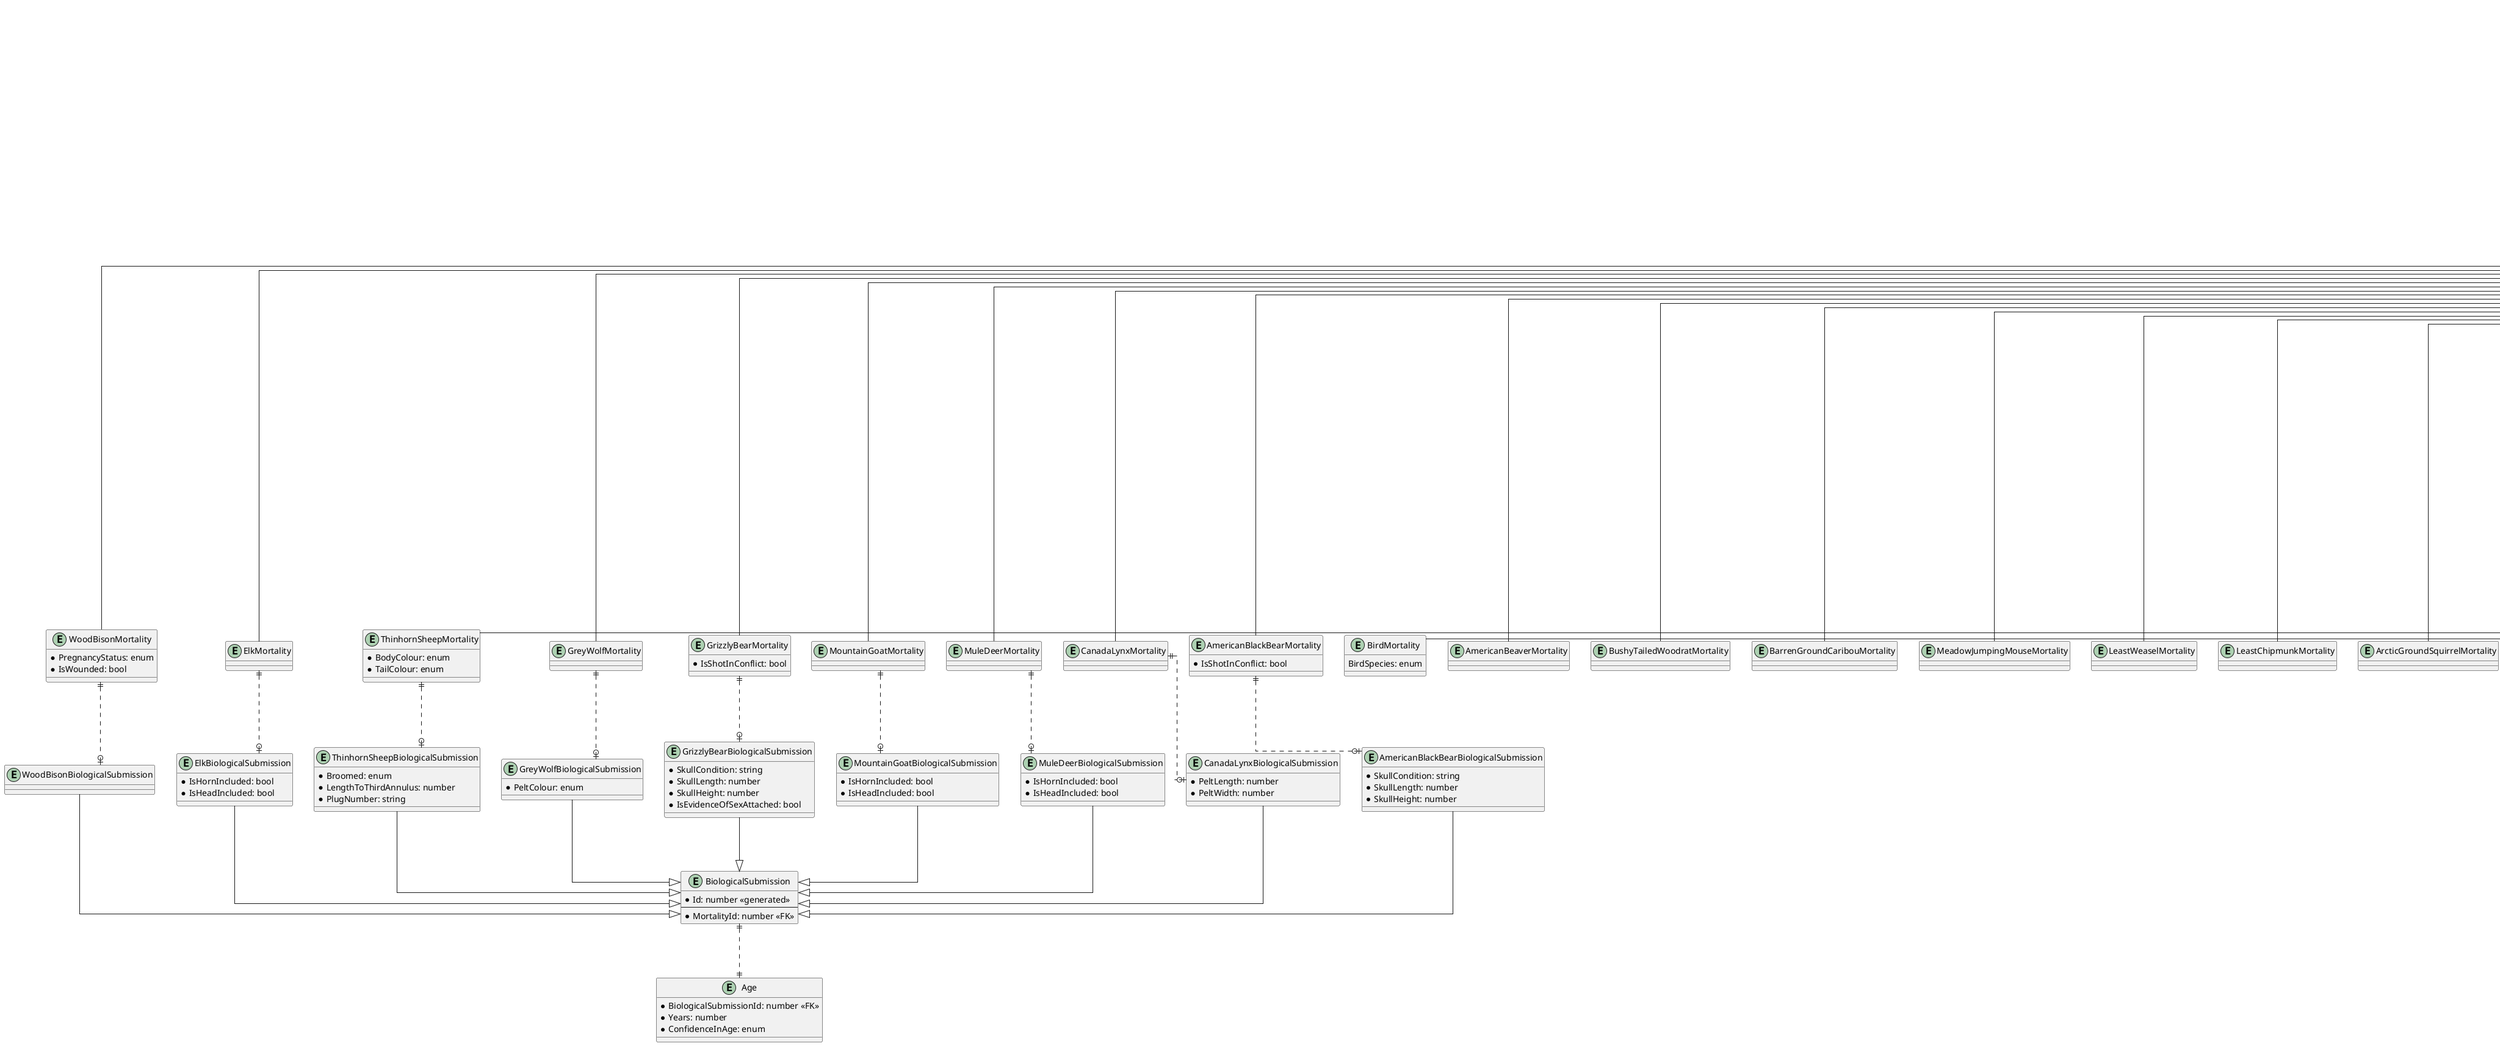 @startuml logical-erd
'!theme spacelab
title Logical ERD

' avoid problems with angled crows feet
skinparam linetype ortho

' Entities

together {

    entity "HarvestReport" as harvest_report {
        *Id: number <<generated>>
        --
        *DateStarted: datetime
        *DateCompleted: datetime
        *IsComplete: bool
    }
    entity "HuntedHarvestReport" as hunted_harvest_report {
        GameManagementAreaSpeciesId: number <<FK>>
        SealId: number <<FK>>
        TemporarySealNumber: string
        *Landmark: string
    }
    entity "TrappedHarvestReport" as trapped_harvest_report {
        LicenceId: number <<FK>>
    }
}

together {
    entity "Mortality" as mortality {
        *Id: number <<generated>>
        --
        *ReporterId: number <<FK>>
        *Sex: enum
        Latitude: number
        Longitude: number
    }
    entity "BirdMortality" as bird_mortality {
        BirdSpecies: enum
    }
    entity "AmericanBeaverMortality" as americanbeaver_mortality {

    }
    entity "AmericanBlackBearMortality" as americanblackbear_mortality {
        *IsShotInConflict: bool
    }
    entity "AmericanMartinMortality" as americanmartin_mortality {

    }
    entity "AmericanMinkMortality" as americanmink_mortality {

    }
    entity "ArcticFoxMortality" as arcticfox_mortality {

    }
    entity "ArcticGroundSquirrelMortality" as arcticgroundsquirrel_mortality {

    }
    entity "BarrenGroundCaribouMortality" as barrengroundcaribou_mortality {

    }
    entity "BushyTailedWoodratMortality" as bushytailedwoodrat_mortality {

    }
    entity "CanadaLynxMortality" as canadalynx_mortality {

    }
    entity "CollaredPikaMortality" as collaredpika_mortality {

    }
    entity "CougarMortality" as cougar_mortality {

    }
    entity "CoyoteMortality" as coyote_mortality {

    }
    entity "ElkMortality" as elk_mortality {

    }
    entity "ErmineMortality" as ermine_mortality {

    }
    entity "FisherMortality" as fisher_mortality {

    }
    entity "GreyWolfMortality" as greywolf_mortality {

    }
    entity "GrizzlyBearMortality" as grizzlybear_mortality {
        *IsShotInConflict: bool
    }
    entity "HoaryMarmotMortality" as hoarymarmot_mortality {

    }
    entity "LeastChipmunkMortality" as leastchipmunk_mortality {

    }
    entity "LeastWeaselMortality" as leastweasel_mortality {

    }
    entity "LemmingMortality" as lemming_mortality {

    }
    entity "LittleBrownBatMortality" as littlebrownbat_mortality {

    }
    entity "MeadowJumpingMouseMortality" as meadowjumpingmouse_mortality {

    }
    entity "MooseMortality" as moose_mortality {

    }
    entity "MountainGoatMortality" as mountaingoat_mortality {

    }
    entity "MuleDeerMortality" as muledeer_mortality {

    }
    entity "MuskoxMortality" as muskox_mortality {

    }
    entity "MuskratMortality" as muskrat_mortality {

    }
    entity "NorthAmericanDeerMouseMortality" as northamericandeermouse_mortality {

    }
    entity "NorthAmericanPorcupineMortality" as northamericanporcupine_mortality {

    }
    entity "NorthernFlyingSquirrelMortality" as northernflyingsquirrel_mortality {

    }
    entity "NorthernLongEaredBatMortality" as northernlongearedbat_mortality {

    }
    entity "NorthernRiverOtterMortality" as northernriverotter_mortality {

    }
    entity "PolarBearMortality" as polarbear_mortality {

    }
    entity "RedFoxMortality" as redfox_mortality {

    }
    entity "RedSquirrelMortality" as redsquirrel_mortality {

    }
    entity "ShrewMortality" as shrew_mortality {

    }
    entity "SnowshoeHareMortality" as snowshoehare_mortality {

    }
    entity "ThinhornSheepMortality" as thinhornsheep_mortality {
        *BodyColour: enum
        *TailColour: enum
    }
    entity "VoleMortality" as vole_mortality {

    }
    entity "WolverineMortality" as wolverine_mortality {

    }
    entity "WoodBisonMortality" as woodbison_mortality {
        *PregnancyStatus: enum
        *IsWounded: bool
    }
    entity "WoodchuckMortality" as woodchuck_mortality {

    }
    entity "WoodlandCaribouMortality" as woodlandcaribou_mortality {

    }
}

'together {
    entity "BiologicalSubmission" as biological_submission {
        *Id: number <<generated>>
        --
        *MortalityId: number <<FK>>
    }
    entity "AmericanBlackBearBiologicalSubmission" as americanblackbearbiological_submission {
        *SkullCondition: string
        *SkullLength: number
        *SkullHeight: number
    }
    entity "CanadaLynxBiologicalSubmission" as canadalynxbiological_submission {
        *PeltLength: number
        *PeltWidth: number
    }
    entity "ElkBiologicalSubmission" as elkbiological_submission {
        *IsHornIncluded: bool
        *IsHeadIncluded: bool
    }
    entity "GreyWolfBiologicalSubmission" as greywolfbiological_submission {
        *PeltColour: enum
    }
    entity "GrizzlyBearBiologicalSubmission" as grizzlybearbiological_submission {
        *SkullCondition: string
        *SkullLength: number
        *SkullHeight: number
        *IsEvidenceOfSexAttached: bool
    }
    entity "MountainGoatBiologicalSubmission" as mountaingoatbiological_submission {
        *IsHornIncluded: bool
        *IsHeadIncluded: bool
    }
    entity "MuleDeerBiologicalSubmission" as muledeerbiological_submission {
        *IsHornIncluded: bool
        *IsHeadIncluded: bool
    }
    entity "ThinhornSheepBiologicalSubmission" as thinhornsheepbiological_submission {
        *Broomed: enum
        *LengthToThirdAnnulus: number
        *PlugNumber: string
    }
    entity "WoodBisonBiologicalSubmission" as woodbisonbiological_submission {

    }
    entity "Age" as age {
        *BiologicalSubmissionId: number <<FK>>
        *Years: number
        *ConfidenceInAge: enum
    }
'}

together {
    entity "Reporter" as reporter {
        *Id: number <<generated>>
    }

    entity "ConservationOfficer" as conservation_officer {
        *BadgeNumber: string
    }

    together {
        entity "Client" as client {
            *EnvClientId: string
        }

    together {
            entity "Licence" as licence {
                *Id: number <<generated>>
                --
                *ClientId: number <<FK>>
                *Number: string
                *StartDate: date
                *EndDate: date
                *PosseId: number <<shadow>>
            }

            entity "HuntingLicence" as hunting_licence {

            }

            entity "HuntingPermit" as hunting_permit {

            }

            entity "PermitHuntAuthorization" as permit_hunt_authorization {

            }

            entity "SpecialGuideLicence" as special_guide_licence {

            }

            entity "TrappingLicence" as trapping_licence {

            }
    }

        entity "Seal" as seal {
            *Id: number <<generated>>
            --
            *LicenceId: number <<FK>>
            *PosseId: number <<shadow>>
        }
    }
}

entity "Violation" as violation {
    *Id: number <<generated>>
    --

}

entity "GameManagementArea" as game_management_area {
    *Id: number <<generated>>
    --
    *Zone: string
    *Subzone: string
    Area: string <<computed>>
}

entity "GameManagementAreaSpecies" as game_management_area_species {
    *Id: number <<generated>>
    --
    *GameManagementAreaId: number <<FK>>
    *HuntedSpeciesWithGameManagementArea: enum
}

entity "GameManagementAreaSchedule" as game_management_area_schedule {
    *Id: number <<generated>>
    --
    *GameManagementAreaSpeciesId: number <<FK>>
    *GameManagementAreaStatus: enum
    *PeriodStart: date
    *PeriodEnd: date
}

entity "GameManagementUnit" as game_management_unit {
    *Id: number <<generated>>
    --
    *Name: string
    *Number: string
    *ActiveFrom: date
    *ActiveTo: date
}

' Inheritance

harvest_report <|-- hunted_harvest_report
harvest_report <|-- trapped_harvest_report

reporter <|-- client
reporter <|-- conservation_officer

mortality <|-- americanbeaver_mortality
mortality <|-- americanblackbear_mortality
mortality <|-- americanmartin_mortality
mortality <|-- americanmink_mortality
mortality <|-- arcticfox_mortality
mortality <|-- arcticgroundsquirrel_mortality
mortality <|-- barrengroundcaribou_mortality
mortality <|-- bushytailedwoodrat_mortality
mortality <|-- canadalynx_mortality
mortality <|-- collaredpika_mortality
mortality <|-- cougar_mortality
mortality <|-- coyote_mortality
mortality <|-- elk_mortality
mortality <|-- ermine_mortality
mortality <|-- fisher_mortality
mortality <|-- greywolf_mortality
mortality <|-- grizzlybear_mortality
mortality <|-- hoarymarmot_mortality
mortality <|-- leastchipmunk_mortality
mortality <|-- leastweasel_mortality
mortality <|-- lemming_mortality
mortality <|-- littlebrownbat_mortality
mortality <|-- meadowjumpingmouse_mortality
mortality <|-- moose_mortality
mortality <|-- mountaingoat_mortality
mortality <|-- muledeer_mortality
mortality <|-- muskox_mortality
mortality <|-- muskrat_mortality
mortality <|-- northamericandeermouse_mortality
mortality <|-- northamericanporcupine_mortality
mortality <|-- northernflyingsquirrel_mortality
mortality <|-- northernlongearedbat_mortality
mortality <|-- northernriverotter_mortality
mortality <|-- polarbear_mortality
mortality <|-- redfox_mortality
mortality <|-- redsquirrel_mortality
mortality <|-- shrew_mortality
mortality <|-- snowshoehare_mortality
mortality <|-- thinhornsheep_mortality
mortality <|-- vole_mortality
mortality <|-- wolverine_mortality
mortality <|-- woodbison_mortality
mortality <|-- woodchuck_mortality
mortality <|-- woodlandcaribou_mortality
mortality <|-- bird_mortality

biological_submission <|-up- americanblackbearbiological_submission
biological_submission <|-up- canadalynxbiological_submission
biological_submission <|-up- elkbiological_submission
biological_submission <|-up- greywolfbiological_submission
biological_submission <|-up- grizzlybearbiological_submission
biological_submission <|-up- mountaingoatbiological_submission
biological_submission <|-up- muledeerbiological_submission
biological_submission <|-up- thinhornsheepbiological_submission
biological_submission <|-up- woodbisonbiological_submission

licence <|-- hunting_licence
licence <|-- hunting_permit
licence <|-- permit_hunt_authorization
licence <|-- special_guide_licence
licence <|-- trapping_licence

' Relationships

hunted_harvest_report }o..|| game_management_area_species
hunted_harvest_report |o..|| seal
hunted_harvest_report }o..o{ violation
trapped_harvest_report }o..|| trapping_licence

mortality }o.right.|| reporter
mortality ||..o| hunted_harvest_report

americanblackbearbiological_submission |o.up.|| americanblackbear_mortality
canadalynxbiological_submission |o.up.|| canadalynx_mortality
elkbiological_submission |o.up.|| elk_mortality
greywolfbiological_submission |o.up.|| greywolf_mortality
grizzlybearbiological_submission |o.up.|| grizzlybear_mortality
mountaingoatbiological_submission |o.up.|| mountaingoat_mortality
muledeerbiological_submission |o.up.|| muledeer_mortality
thinhornsheepbiological_submission |o.up.|| thinhornsheep_mortality
woodbisonbiological_submission |o.up.|| woodbison_mortality

biological_submission ||..|| age

client ||..o{ licence
hunting_licence ||..o{ seal

game_management_area ||..{ game_management_area_species
game_management_area_species ||..{ game_management_area_schedule
game_management_unit }..{ game_management_area_species

' Enums

enum "AllSpecies" as all_species {
    Uninitialized
    AmericanBeaver
    AmericanBlackBear
    AmericanMartin
    AmericanMink
    ArcticFox
    ArcticGroundSquirrel
    BarrenGroundCaribou
    BushyTailedWoodrat
    CanadaLynx
    CollaredPika
    Cougar
    Coyote
    Elk
    Ermine
    Fisher
    GreyWolf
    GrizzlyBear
    HoaryMarmot
    LeastChipmunk
    LeastWeasel
    Lemming
    LittleBrownBat
    MeadowJumpingMouse
    Moose
    MountainGoat
    MuleDeer
    Muskox
    Muskrat
    NorthAmericanDeerMouse
    NorthAmericanPorcupine
    NorthernFlyingSquirrel
    NorthernLongEaredBat
    NorthernRiverOtter
    PolarBear
    RedFox
    RedSquirrel
    Shrew
    SnowshoeHare
    ThinhornSheep
    Vole
    Wolverine
    WoodBison
    Woodchuck
    WoodlandCaribou
}

enum "BirdSpecies" as bird_species {

}

enum "HuntedSpecies" as hunted_species {
    Uninitialized
    AmericanBlackBear
    BarrenGroundCaribou
    Coyote
    Elk
    GreyWolf
    GrizzlyBear
    Moose
    MountainGoat
    MuleDeer
    ThinhornSheep
    Wolverine
    WoodBison
    WoodlandCaribou
}

enum "HuntedSpeciesWithGameManagementArea" as hunted_species_with_gma {
    Uninitialized
    AmericanBlackBear
    BarrenGroundCaribou
    GrizzlyBear
    Moose
    MountainGoat
    MuleDeer
    ThinhornSheep
    WoodBison
    WoodlandCaribou
}

enum "TrappedSpecies" as trapped_species {
    Uninitialized
    GreyWolf
    Wolverine
}

enum "GameManagementAreaStatus" as gma_status {
    Uninitialized
    Closed
    Open
    OpenPermitRequired
}

enum "Sex" as sex {
    Uninitialized
    Female
    Male
    Unknown
}

enum "PregnancyStatus" as pregnancy_status {
    Uninitialized
    False
    True
    Unknown
}

enum "ThinhornSheepBodyColour" as thinhorn_sheep_body_colour {
    Uninitialized
    Dark
    Fannin
    White
}

enum "ThinhornSheepTailColour" as thinhorn_sheep_tail_colour {
    Uninitialized
    Dark
    White
}

enum "ConfidenceInAge" as confidence_in_age {
    Uninitialized
    Fair
    Good
    Poor
}

@enduml